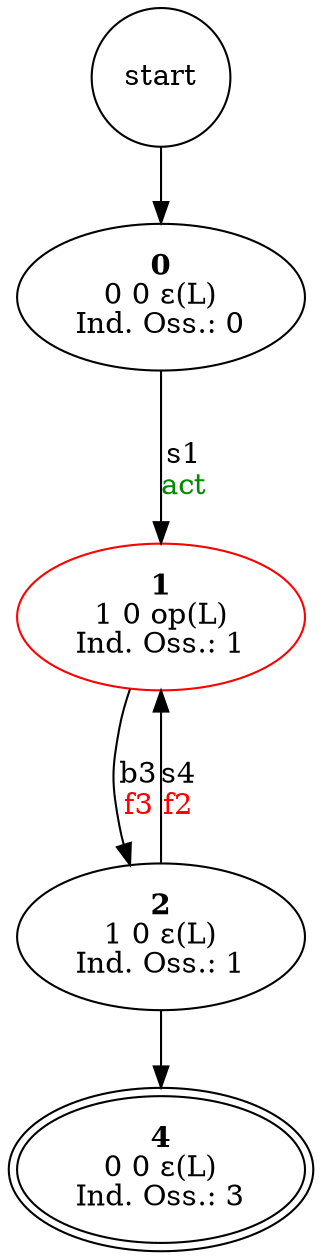 digraph SpazioComportamentale {
    // ARCHI
    start	->	n0
	n0	->	n1 [label=<<br/>s1<br/><font color="green4">act</font>>]
	n1	->	n2 [label=<<br/>b3<br/><font color="red">f3</font>>]
	n2	->	n1 [label=<<br/>s4<br/><font color="red">f2</font>>]
	n2	->	n4 [label=<>]

    // NODI
    start[shape="circle"]
	n0 [label=<<b>0</b><br/>0 0 ε(L)<br/>Ind. Oss.: 0>]
	n1 [label=<<b>1</b><br/>1 0 op(L)<br/>Ind. Oss.: 1> color=red]
	n2 [label=<<b>2</b><br/>1 0 ε(L)<br/>Ind. Oss.: 1>]
	n4 [label=<<b>4</b><br/>0 0 ε(L)<br/>Ind. Oss.: 3> peripheries=2]
}
